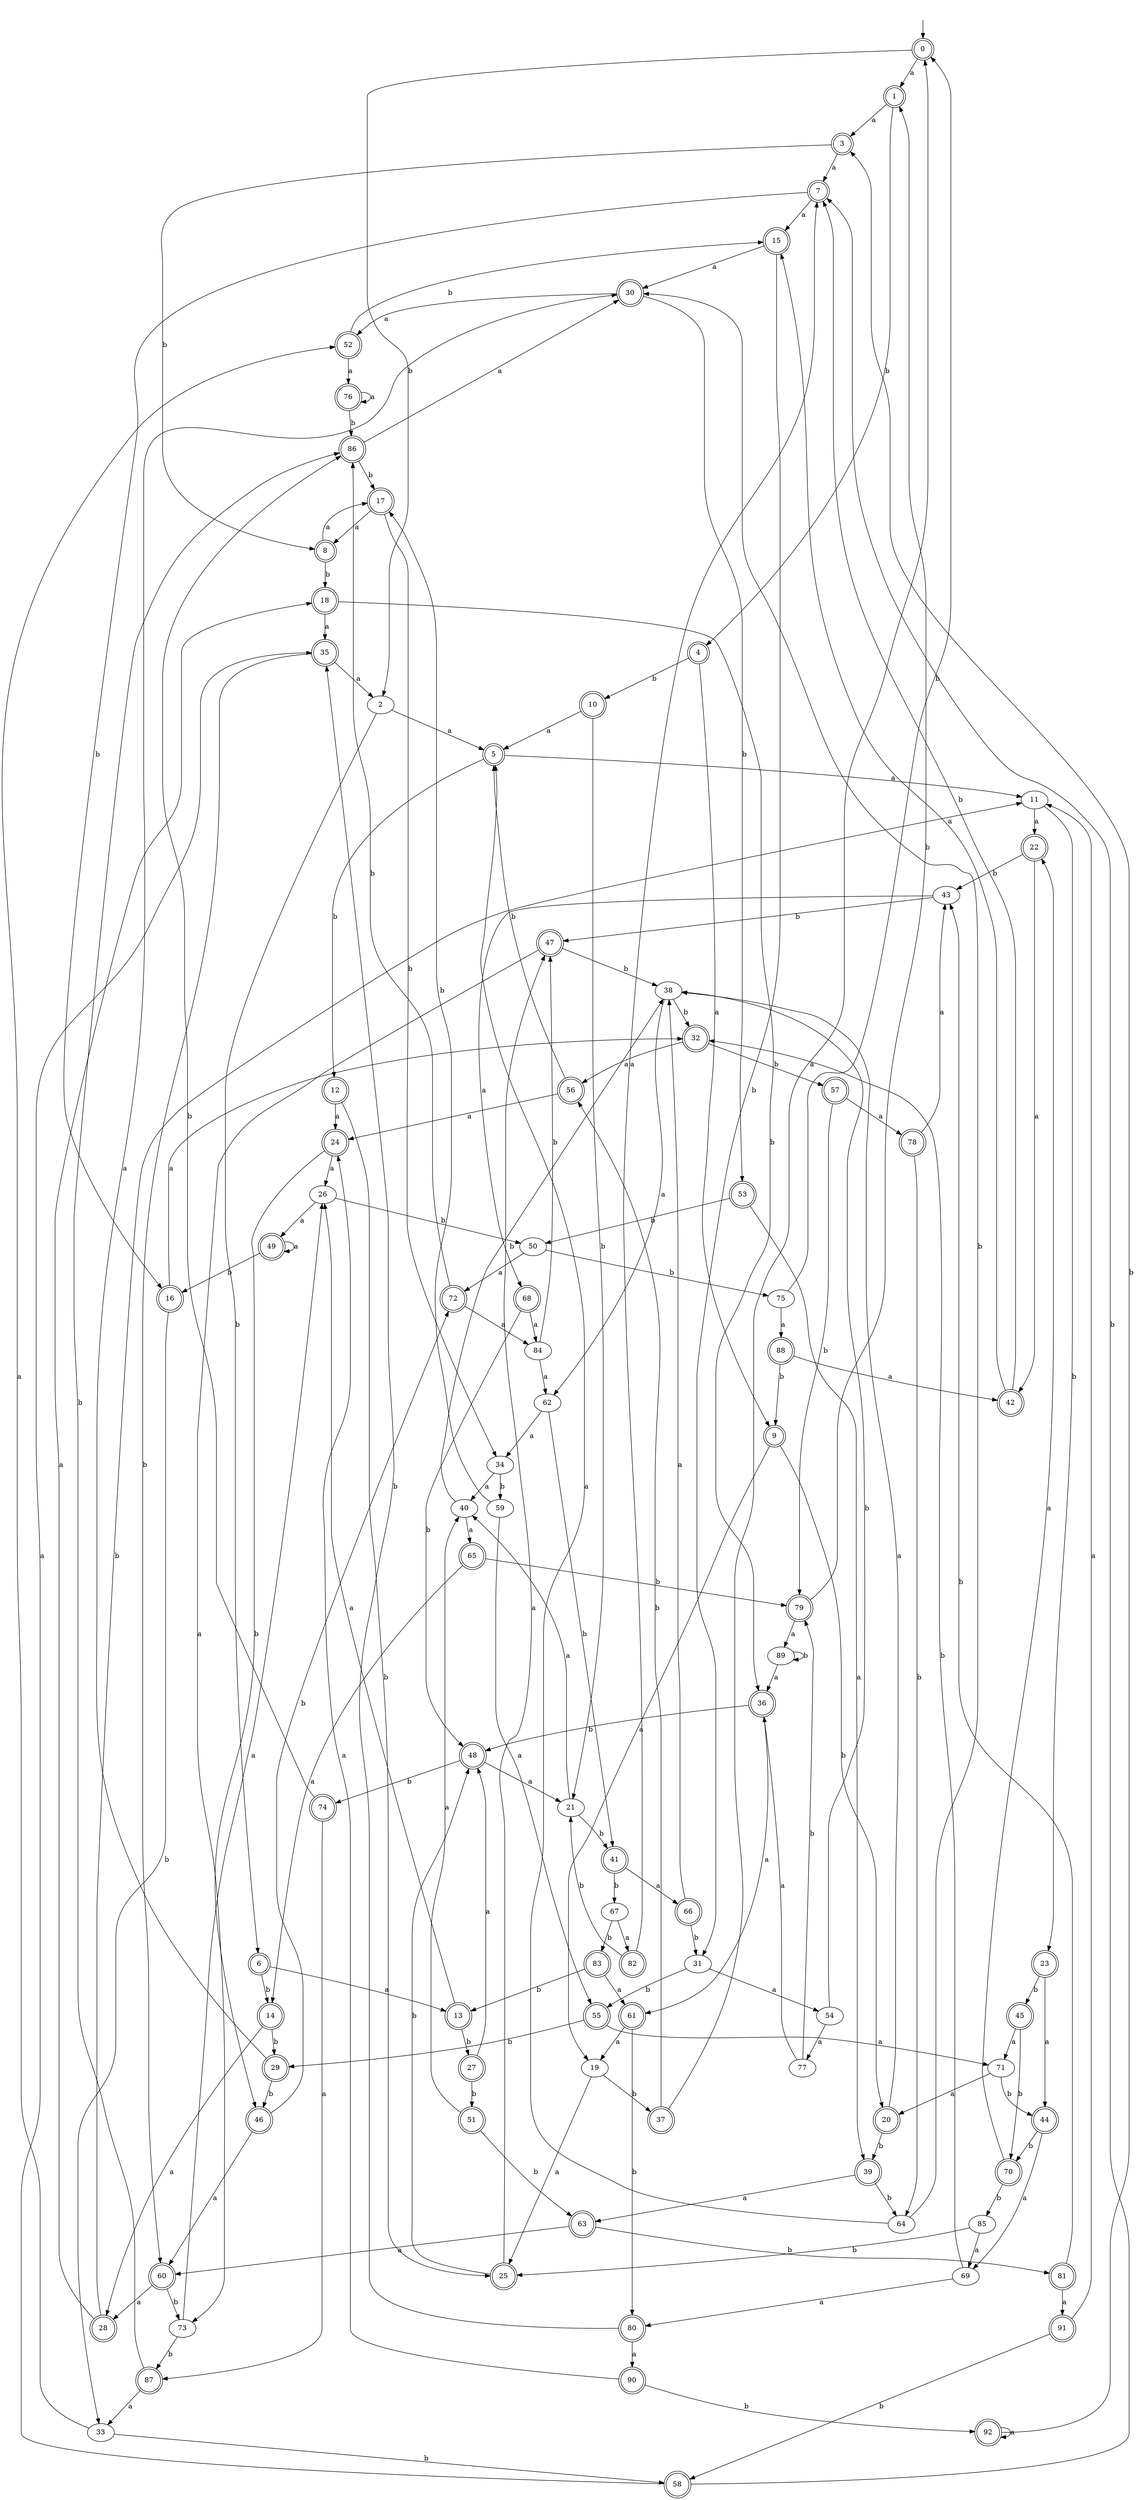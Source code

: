 digraph RandomDFA {
  __start0 [label="", shape=none];
  __start0 -> 0 [label=""];
  0 [shape=circle] [shape=doublecircle]
  0 -> 1 [label="a"]
  0 -> 2 [label="b"]
  1 [shape=doublecircle]
  1 -> 3 [label="a"]
  1 -> 4 [label="b"]
  2
  2 -> 5 [label="a"]
  2 -> 6 [label="b"]
  3 [shape=doublecircle]
  3 -> 7 [label="a"]
  3 -> 8 [label="b"]
  4 [shape=doublecircle]
  4 -> 9 [label="a"]
  4 -> 10 [label="b"]
  5 [shape=doublecircle]
  5 -> 11 [label="a"]
  5 -> 12 [label="b"]
  6 [shape=doublecircle]
  6 -> 13 [label="a"]
  6 -> 14 [label="b"]
  7 [shape=doublecircle]
  7 -> 15 [label="a"]
  7 -> 16 [label="b"]
  8 [shape=doublecircle]
  8 -> 17 [label="a"]
  8 -> 18 [label="b"]
  9 [shape=doublecircle]
  9 -> 19 [label="a"]
  9 -> 20 [label="b"]
  10 [shape=doublecircle]
  10 -> 5 [label="a"]
  10 -> 21 [label="b"]
  11
  11 -> 22 [label="a"]
  11 -> 23 [label="b"]
  12 [shape=doublecircle]
  12 -> 24 [label="a"]
  12 -> 25 [label="b"]
  13 [shape=doublecircle]
  13 -> 26 [label="a"]
  13 -> 27 [label="b"]
  14 [shape=doublecircle]
  14 -> 28 [label="a"]
  14 -> 29 [label="b"]
  15 [shape=doublecircle]
  15 -> 30 [label="a"]
  15 -> 31 [label="b"]
  16 [shape=doublecircle]
  16 -> 32 [label="a"]
  16 -> 33 [label="b"]
  17 [shape=doublecircle]
  17 -> 8 [label="a"]
  17 -> 34 [label="b"]
  18 [shape=doublecircle]
  18 -> 35 [label="a"]
  18 -> 36 [label="b"]
  19
  19 -> 25 [label="a"]
  19 -> 37 [label="b"]
  20 [shape=doublecircle]
  20 -> 38 [label="a"]
  20 -> 39 [label="b"]
  21
  21 -> 40 [label="a"]
  21 -> 41 [label="b"]
  22 [shape=doublecircle]
  22 -> 42 [label="a"]
  22 -> 43 [label="b"]
  23 [shape=doublecircle]
  23 -> 44 [label="a"]
  23 -> 45 [label="b"]
  24 [shape=doublecircle]
  24 -> 26 [label="a"]
  24 -> 46 [label="b"]
  25 [shape=doublecircle]
  25 -> 47 [label="a"]
  25 -> 48 [label="b"]
  26
  26 -> 49 [label="a"]
  26 -> 50 [label="b"]
  27 [shape=doublecircle]
  27 -> 48 [label="a"]
  27 -> 51 [label="b"]
  28 [shape=doublecircle]
  28 -> 18 [label="a"]
  28 -> 11 [label="b"]
  29 [shape=doublecircle]
  29 -> 30 [label="a"]
  29 -> 46 [label="b"]
  30 [shape=doublecircle]
  30 -> 52 [label="a"]
  30 -> 53 [label="b"]
  31
  31 -> 54 [label="a"]
  31 -> 55 [label="b"]
  32 [shape=doublecircle]
  32 -> 56 [label="a"]
  32 -> 57 [label="b"]
  33
  33 -> 52 [label="a"]
  33 -> 58 [label="b"]
  34
  34 -> 40 [label="a"]
  34 -> 59 [label="b"]
  35 [shape=doublecircle]
  35 -> 2 [label="a"]
  35 -> 60 [label="b"]
  36 [shape=doublecircle]
  36 -> 61 [label="a"]
  36 -> 48 [label="b"]
  37 [shape=doublecircle]
  37 -> 0 [label="a"]
  37 -> 56 [label="b"]
  38
  38 -> 62 [label="a"]
  38 -> 32 [label="b"]
  39 [shape=doublecircle]
  39 -> 63 [label="a"]
  39 -> 64 [label="b"]
  40
  40 -> 65 [label="a"]
  40 -> 38 [label="b"]
  41 [shape=doublecircle]
  41 -> 66 [label="a"]
  41 -> 67 [label="b"]
  42 [shape=doublecircle]
  42 -> 15 [label="a"]
  42 -> 7 [label="b"]
  43
  43 -> 68 [label="a"]
  43 -> 47 [label="b"]
  44 [shape=doublecircle]
  44 -> 69 [label="a"]
  44 -> 70 [label="b"]
  45 [shape=doublecircle]
  45 -> 71 [label="a"]
  45 -> 70 [label="b"]
  46 [shape=doublecircle]
  46 -> 60 [label="a"]
  46 -> 72 [label="b"]
  47 [shape=doublecircle]
  47 -> 73 [label="a"]
  47 -> 38 [label="b"]
  48 [shape=doublecircle]
  48 -> 21 [label="a"]
  48 -> 74 [label="b"]
  49 [shape=doublecircle]
  49 -> 49 [label="a"]
  49 -> 16 [label="b"]
  50
  50 -> 72 [label="a"]
  50 -> 75 [label="b"]
  51 [shape=doublecircle]
  51 -> 40 [label="a"]
  51 -> 63 [label="b"]
  52 [shape=doublecircle]
  52 -> 76 [label="a"]
  52 -> 15 [label="b"]
  53 [shape=doublecircle]
  53 -> 39 [label="a"]
  53 -> 50 [label="b"]
  54
  54 -> 77 [label="a"]
  54 -> 38 [label="b"]
  55 [shape=doublecircle]
  55 -> 71 [label="a"]
  55 -> 29 [label="b"]
  56 [shape=doublecircle]
  56 -> 24 [label="a"]
  56 -> 5 [label="b"]
  57 [shape=doublecircle]
  57 -> 78 [label="a"]
  57 -> 79 [label="b"]
  58 [shape=doublecircle]
  58 -> 35 [label="a"]
  58 -> 7 [label="b"]
  59
  59 -> 55 [label="a"]
  59 -> 17 [label="b"]
  60 [shape=doublecircle]
  60 -> 28 [label="a"]
  60 -> 73 [label="b"]
  61 [shape=doublecircle]
  61 -> 19 [label="a"]
  61 -> 80 [label="b"]
  62
  62 -> 34 [label="a"]
  62 -> 41 [label="b"]
  63 [shape=doublecircle]
  63 -> 60 [label="a"]
  63 -> 81 [label="b"]
  64
  64 -> 5 [label="a"]
  64 -> 30 [label="b"]
  65 [shape=doublecircle]
  65 -> 14 [label="a"]
  65 -> 79 [label="b"]
  66 [shape=doublecircle]
  66 -> 38 [label="a"]
  66 -> 31 [label="b"]
  67
  67 -> 82 [label="a"]
  67 -> 83 [label="b"]
  68 [shape=doublecircle]
  68 -> 84 [label="a"]
  68 -> 48 [label="b"]
  69
  69 -> 80 [label="a"]
  69 -> 32 [label="b"]
  70 [shape=doublecircle]
  70 -> 22 [label="a"]
  70 -> 85 [label="b"]
  71
  71 -> 20 [label="a"]
  71 -> 44 [label="b"]
  72 [shape=doublecircle]
  72 -> 84 [label="a"]
  72 -> 86 [label="b"]
  73
  73 -> 26 [label="a"]
  73 -> 87 [label="b"]
  74 [shape=doublecircle]
  74 -> 87 [label="a"]
  74 -> 86 [label="b"]
  75
  75 -> 88 [label="a"]
  75 -> 0 [label="b"]
  76 [shape=doublecircle]
  76 -> 76 [label="a"]
  76 -> 86 [label="b"]
  77
  77 -> 36 [label="a"]
  77 -> 79 [label="b"]
  78 [shape=doublecircle]
  78 -> 43 [label="a"]
  78 -> 64 [label="b"]
  79 [shape=doublecircle]
  79 -> 89 [label="a"]
  79 -> 1 [label="b"]
  80 [shape=doublecircle]
  80 -> 90 [label="a"]
  80 -> 35 [label="b"]
  81 [shape=doublecircle]
  81 -> 91 [label="a"]
  81 -> 43 [label="b"]
  82 [shape=doublecircle]
  82 -> 7 [label="a"]
  82 -> 21 [label="b"]
  83 [shape=doublecircle]
  83 -> 61 [label="a"]
  83 -> 13 [label="b"]
  84
  84 -> 62 [label="a"]
  84 -> 47 [label="b"]
  85
  85 -> 69 [label="a"]
  85 -> 25 [label="b"]
  86 [shape=doublecircle]
  86 -> 30 [label="a"]
  86 -> 17 [label="b"]
  87 [shape=doublecircle]
  87 -> 33 [label="a"]
  87 -> 86 [label="b"]
  88 [shape=doublecircle]
  88 -> 42 [label="a"]
  88 -> 9 [label="b"]
  89
  89 -> 36 [label="a"]
  89 -> 89 [label="b"]
  90 [shape=doublecircle]
  90 -> 24 [label="a"]
  90 -> 92 [label="b"]
  91 [shape=doublecircle]
  91 -> 11 [label="a"]
  91 -> 58 [label="b"]
  92 [shape=doublecircle]
  92 -> 92 [label="a"]
  92 -> 3 [label="b"]
}
